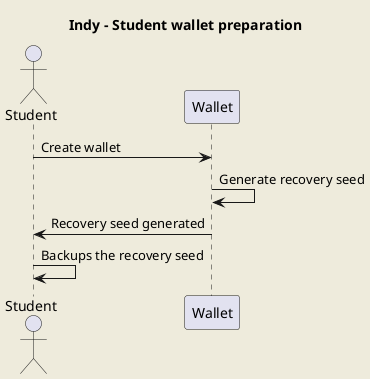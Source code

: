 @startuml
skinparam backgroundColor #EEEBDC

title Indy - Student wallet preparation

actor Student

Student -> Wallet : Create wallet
Wallet -> Wallet : Generate recovery seed
Wallet -> Student : Recovery seed generated
Student -> Student : Backups the recovery seed
@enduml